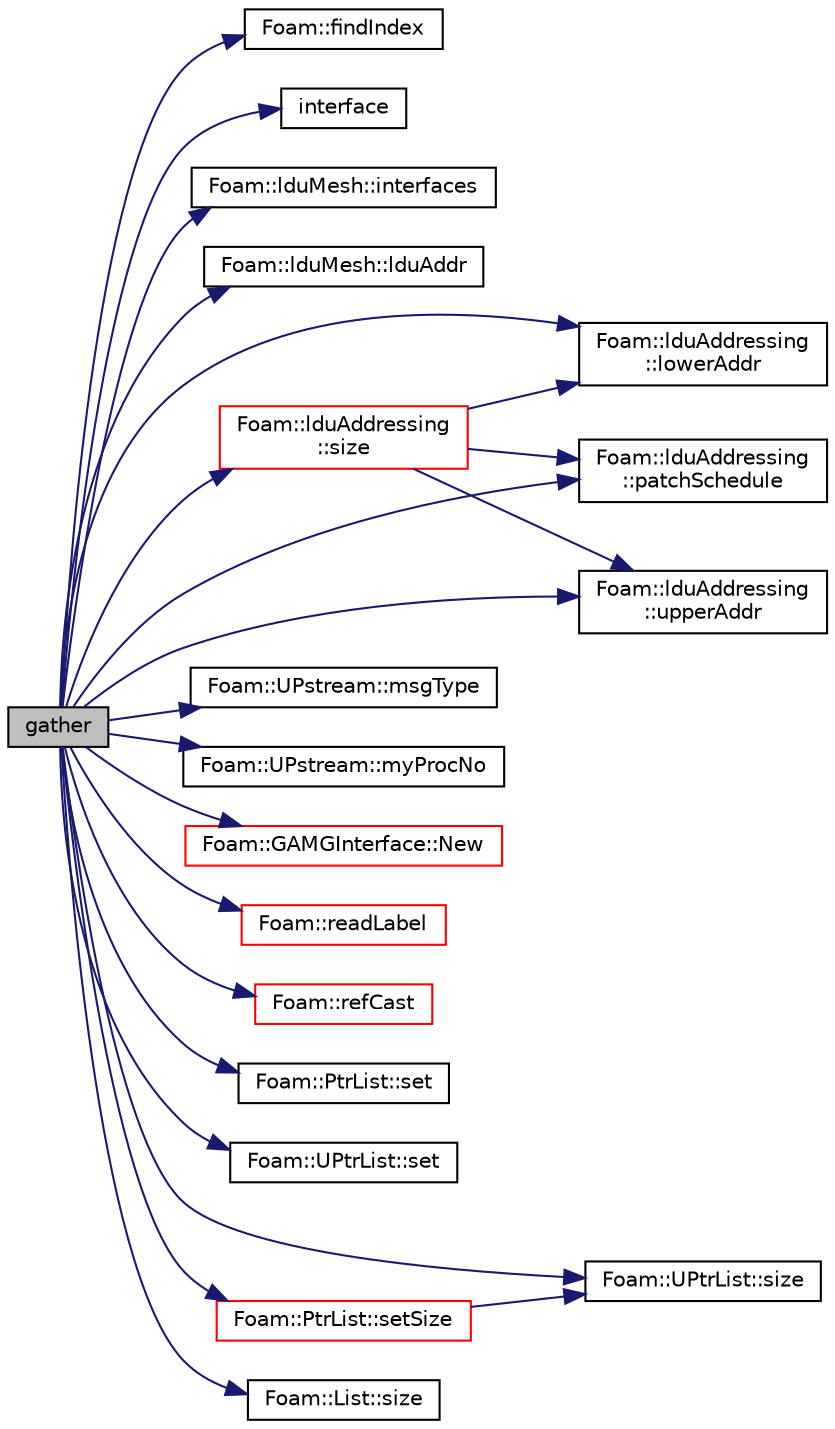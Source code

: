 digraph "gather"
{
  bgcolor="transparent";
  edge [fontname="Helvetica",fontsize="10",labelfontname="Helvetica",labelfontsize="10"];
  node [fontname="Helvetica",fontsize="10",shape=record];
  rankdir="LR";
  Node1 [label="gather",height=0.2,width=0.4,color="black", fillcolor="grey75", style="filled", fontcolor="black"];
  Node1 -> Node2 [color="midnightblue",fontsize="10",style="solid",fontname="Helvetica"];
  Node2 [label="Foam::findIndex",height=0.2,width=0.4,color="black",URL="$a10979.html#ac16695f83f370df159eed19f92d095fb",tooltip="Find first occurence of given element and return index,. "];
  Node1 -> Node3 [color="midnightblue",fontsize="10",style="solid",fontname="Helvetica"];
  Node3 [label="interface",height=0.2,width=0.4,color="black",URL="$a04618.html#a8c09a0b889457752a4a7c285d39f7787"];
  Node1 -> Node4 [color="midnightblue",fontsize="10",style="solid",fontname="Helvetica"];
  Node4 [label="Foam::lduMesh::interfaces",height=0.2,width=0.4,color="black",URL="$a01307.html#a32cbf256eeac6fdb1f2cdd2cfb40b60b",tooltip="Return a list of pointers for each patch. "];
  Node1 -> Node5 [color="midnightblue",fontsize="10",style="solid",fontname="Helvetica"];
  Node5 [label="Foam::lduMesh::lduAddr",height=0.2,width=0.4,color="black",URL="$a01307.html#aa8cf9537f2d75b0ec56f3b0160841d02",tooltip="Return ldu addressing. "];
  Node1 -> Node6 [color="midnightblue",fontsize="10",style="solid",fontname="Helvetica"];
  Node6 [label="Foam::lduAddressing\l::lowerAddr",height=0.2,width=0.4,color="black",URL="$a01300.html#af11f44951a37815ca736db386ad1c33e",tooltip="Return lower addressing. "];
  Node1 -> Node7 [color="midnightblue",fontsize="10",style="solid",fontname="Helvetica"];
  Node7 [label="Foam::UPstream::msgType",height=0.2,width=0.4,color="black",URL="$a02861.html#ae5b8fe6652f6320aa6c7f5c44b6f01b7",tooltip="Message tag of standard messages. "];
  Node1 -> Node8 [color="midnightblue",fontsize="10",style="solid",fontname="Helvetica"];
  Node8 [label="Foam::UPstream::myProcNo",height=0.2,width=0.4,color="black",URL="$a02861.html#afc74d89573de32a3032c916f8cdd1733",tooltip="Number of this process (starting from masterNo() = 0) "];
  Node1 -> Node9 [color="midnightblue",fontsize="10",style="solid",fontname="Helvetica"];
  Node9 [label="Foam::GAMGInterface::New",height=0.2,width=0.4,color="red",URL="$a00910.html#a9d64f73698c79b37460797ed20977575",tooltip="Return a pointer to a new interface created on freestore given. "];
  Node1 -> Node10 [color="midnightblue",fontsize="10",style="solid",fontname="Helvetica"];
  Node10 [label="Foam::lduAddressing\l::patchSchedule",height=0.2,width=0.4,color="black",URL="$a01300.html#a2f468d27423a110360414404f4c0cf9a"];
  Node1 -> Node11 [color="midnightblue",fontsize="10",style="solid",fontname="Helvetica"];
  Node11 [label="Foam::readLabel",height=0.2,width=0.4,color="red",URL="$a10979.html#abb09fbcf651d29208982dd7a601b606f"];
  Node1 -> Node12 [color="midnightblue",fontsize="10",style="solid",fontname="Helvetica"];
  Node12 [label="Foam::refCast",height=0.2,width=0.4,color="red",URL="$a10979.html#a28f53307dad4466f23067e79a948e2a1",tooltip="Reference type cast template function. "];
  Node1 -> Node13 [color="midnightblue",fontsize="10",style="solid",fontname="Helvetica"];
  Node13 [label="Foam::PtrList::set",height=0.2,width=0.4,color="black",URL="$a02071.html#affa9210cfaa91a145f3a9618d4ef3baf",tooltip="Is element set. "];
  Node1 -> Node14 [color="midnightblue",fontsize="10",style="solid",fontname="Helvetica"];
  Node14 [label="Foam::UPtrList::set",height=0.2,width=0.4,color="black",URL="$a02863.html#affa9210cfaa91a145f3a9618d4ef3baf",tooltip="Is element set. "];
  Node1 -> Node15 [color="midnightblue",fontsize="10",style="solid",fontname="Helvetica"];
  Node15 [label="Foam::PtrList::setSize",height=0.2,width=0.4,color="red",URL="$a02071.html#aedb985ffeaf1bdbfeccc2a8730405703",tooltip="Reset size of PtrList. If extending the PtrList, new entries are. "];
  Node15 -> Node16 [color="midnightblue",fontsize="10",style="solid",fontname="Helvetica"];
  Node16 [label="Foam::UPtrList::size",height=0.2,width=0.4,color="black",URL="$a02863.html#a723361dc2020160f5492e8fe2d09fa44",tooltip="Return the number of elements in the UPtrList. "];
  Node1 -> Node17 [color="midnightblue",fontsize="10",style="solid",fontname="Helvetica"];
  Node17 [label="Foam::List::size",height=0.2,width=0.4,color="black",URL="$a01390.html#a8a5f6fa29bd4b500caf186f60245b384",tooltip="Override size to be inconsistent with allocated storage. "];
  Node1 -> Node16 [color="midnightblue",fontsize="10",style="solid",fontname="Helvetica"];
  Node1 -> Node18 [color="midnightblue",fontsize="10",style="solid",fontname="Helvetica"];
  Node18 [label="Foam::lduAddressing\l::size",height=0.2,width=0.4,color="red",URL="$a01300.html#a65cea301e2d6033c43932d12d91c792f",tooltip="Return number of equations. "];
  Node18 -> Node6 [color="midnightblue",fontsize="10",style="solid",fontname="Helvetica"];
  Node18 -> Node10 [color="midnightblue",fontsize="10",style="solid",fontname="Helvetica"];
  Node18 -> Node19 [color="midnightblue",fontsize="10",style="solid",fontname="Helvetica"];
  Node19 [label="Foam::lduAddressing\l::upperAddr",height=0.2,width=0.4,color="black",URL="$a01300.html#ae0eccad377069f19cbad2b04b06a21b0",tooltip="Return upper addressing. "];
  Node1 -> Node19 [color="midnightblue",fontsize="10",style="solid",fontname="Helvetica"];
}
